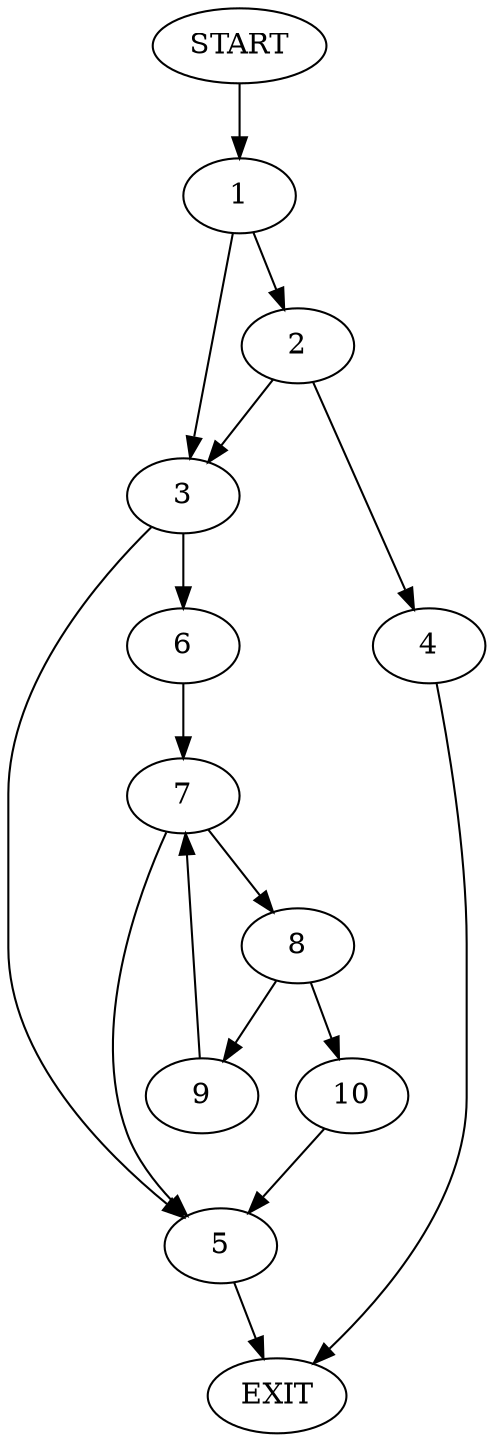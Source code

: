 digraph {
0 [label="START"]
11 [label="EXIT"]
0 -> 1
1 -> 2
1 -> 3
2 -> 4
2 -> 3
3 -> 5
3 -> 6
4 -> 11
6 -> 7
5 -> 11
7 -> 5
7 -> 8
8 -> 9
8 -> 10
9 -> 7
10 -> 5
}
